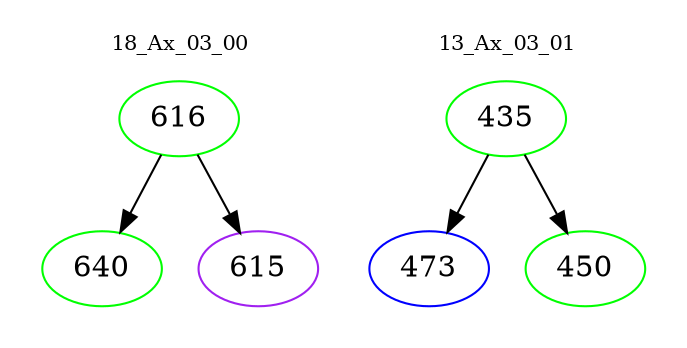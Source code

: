 digraph{
subgraph cluster_0 {
color = white
label = "18_Ax_03_00";
fontsize=10;
T0_616 [label="616", color="green"]
T0_616 -> T0_640 [color="black"]
T0_640 [label="640", color="green"]
T0_616 -> T0_615 [color="black"]
T0_615 [label="615", color="purple"]
}
subgraph cluster_1 {
color = white
label = "13_Ax_03_01";
fontsize=10;
T1_435 [label="435", color="green"]
T1_435 -> T1_473 [color="black"]
T1_473 [label="473", color="blue"]
T1_435 -> T1_450 [color="black"]
T1_450 [label="450", color="green"]
}
}
